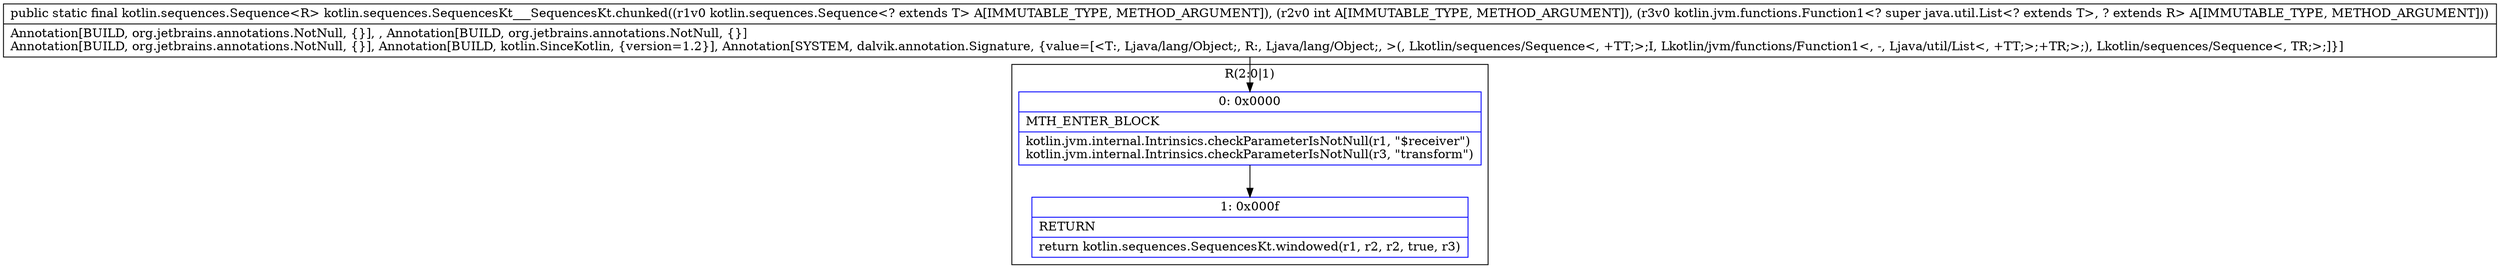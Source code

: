 digraph "CFG forkotlin.sequences.SequencesKt___SequencesKt.chunked(Lkotlin\/sequences\/Sequence;ILkotlin\/jvm\/functions\/Function1;)Lkotlin\/sequences\/Sequence;" {
subgraph cluster_Region_104595920 {
label = "R(2:0|1)";
node [shape=record,color=blue];
Node_0 [shape=record,label="{0\:\ 0x0000|MTH_ENTER_BLOCK\l|kotlin.jvm.internal.Intrinsics.checkParameterIsNotNull(r1, \"$receiver\")\lkotlin.jvm.internal.Intrinsics.checkParameterIsNotNull(r3, \"transform\")\l}"];
Node_1 [shape=record,label="{1\:\ 0x000f|RETURN\l|return kotlin.sequences.SequencesKt.windowed(r1, r2, r2, true, r3)\l}"];
}
MethodNode[shape=record,label="{public static final kotlin.sequences.Sequence\<R\> kotlin.sequences.SequencesKt___SequencesKt.chunked((r1v0 kotlin.sequences.Sequence\<? extends T\> A[IMMUTABLE_TYPE, METHOD_ARGUMENT]), (r2v0 int A[IMMUTABLE_TYPE, METHOD_ARGUMENT]), (r3v0 kotlin.jvm.functions.Function1\<? super java.util.List\<? extends T\>, ? extends R\> A[IMMUTABLE_TYPE, METHOD_ARGUMENT]))  | Annotation[BUILD, org.jetbrains.annotations.NotNull, \{\}], , Annotation[BUILD, org.jetbrains.annotations.NotNull, \{\}]\lAnnotation[BUILD, org.jetbrains.annotations.NotNull, \{\}], Annotation[BUILD, kotlin.SinceKotlin, \{version=1.2\}], Annotation[SYSTEM, dalvik.annotation.Signature, \{value=[\<T:, Ljava\/lang\/Object;, R:, Ljava\/lang\/Object;, \>(, Lkotlin\/sequences\/Sequence\<, +TT;\>;I, Lkotlin\/jvm\/functions\/Function1\<, \-, Ljava\/util\/List\<, +TT;\>;+TR;\>;), Lkotlin\/sequences\/Sequence\<, TR;\>;]\}]\l}"];
MethodNode -> Node_0;
Node_0 -> Node_1;
}

